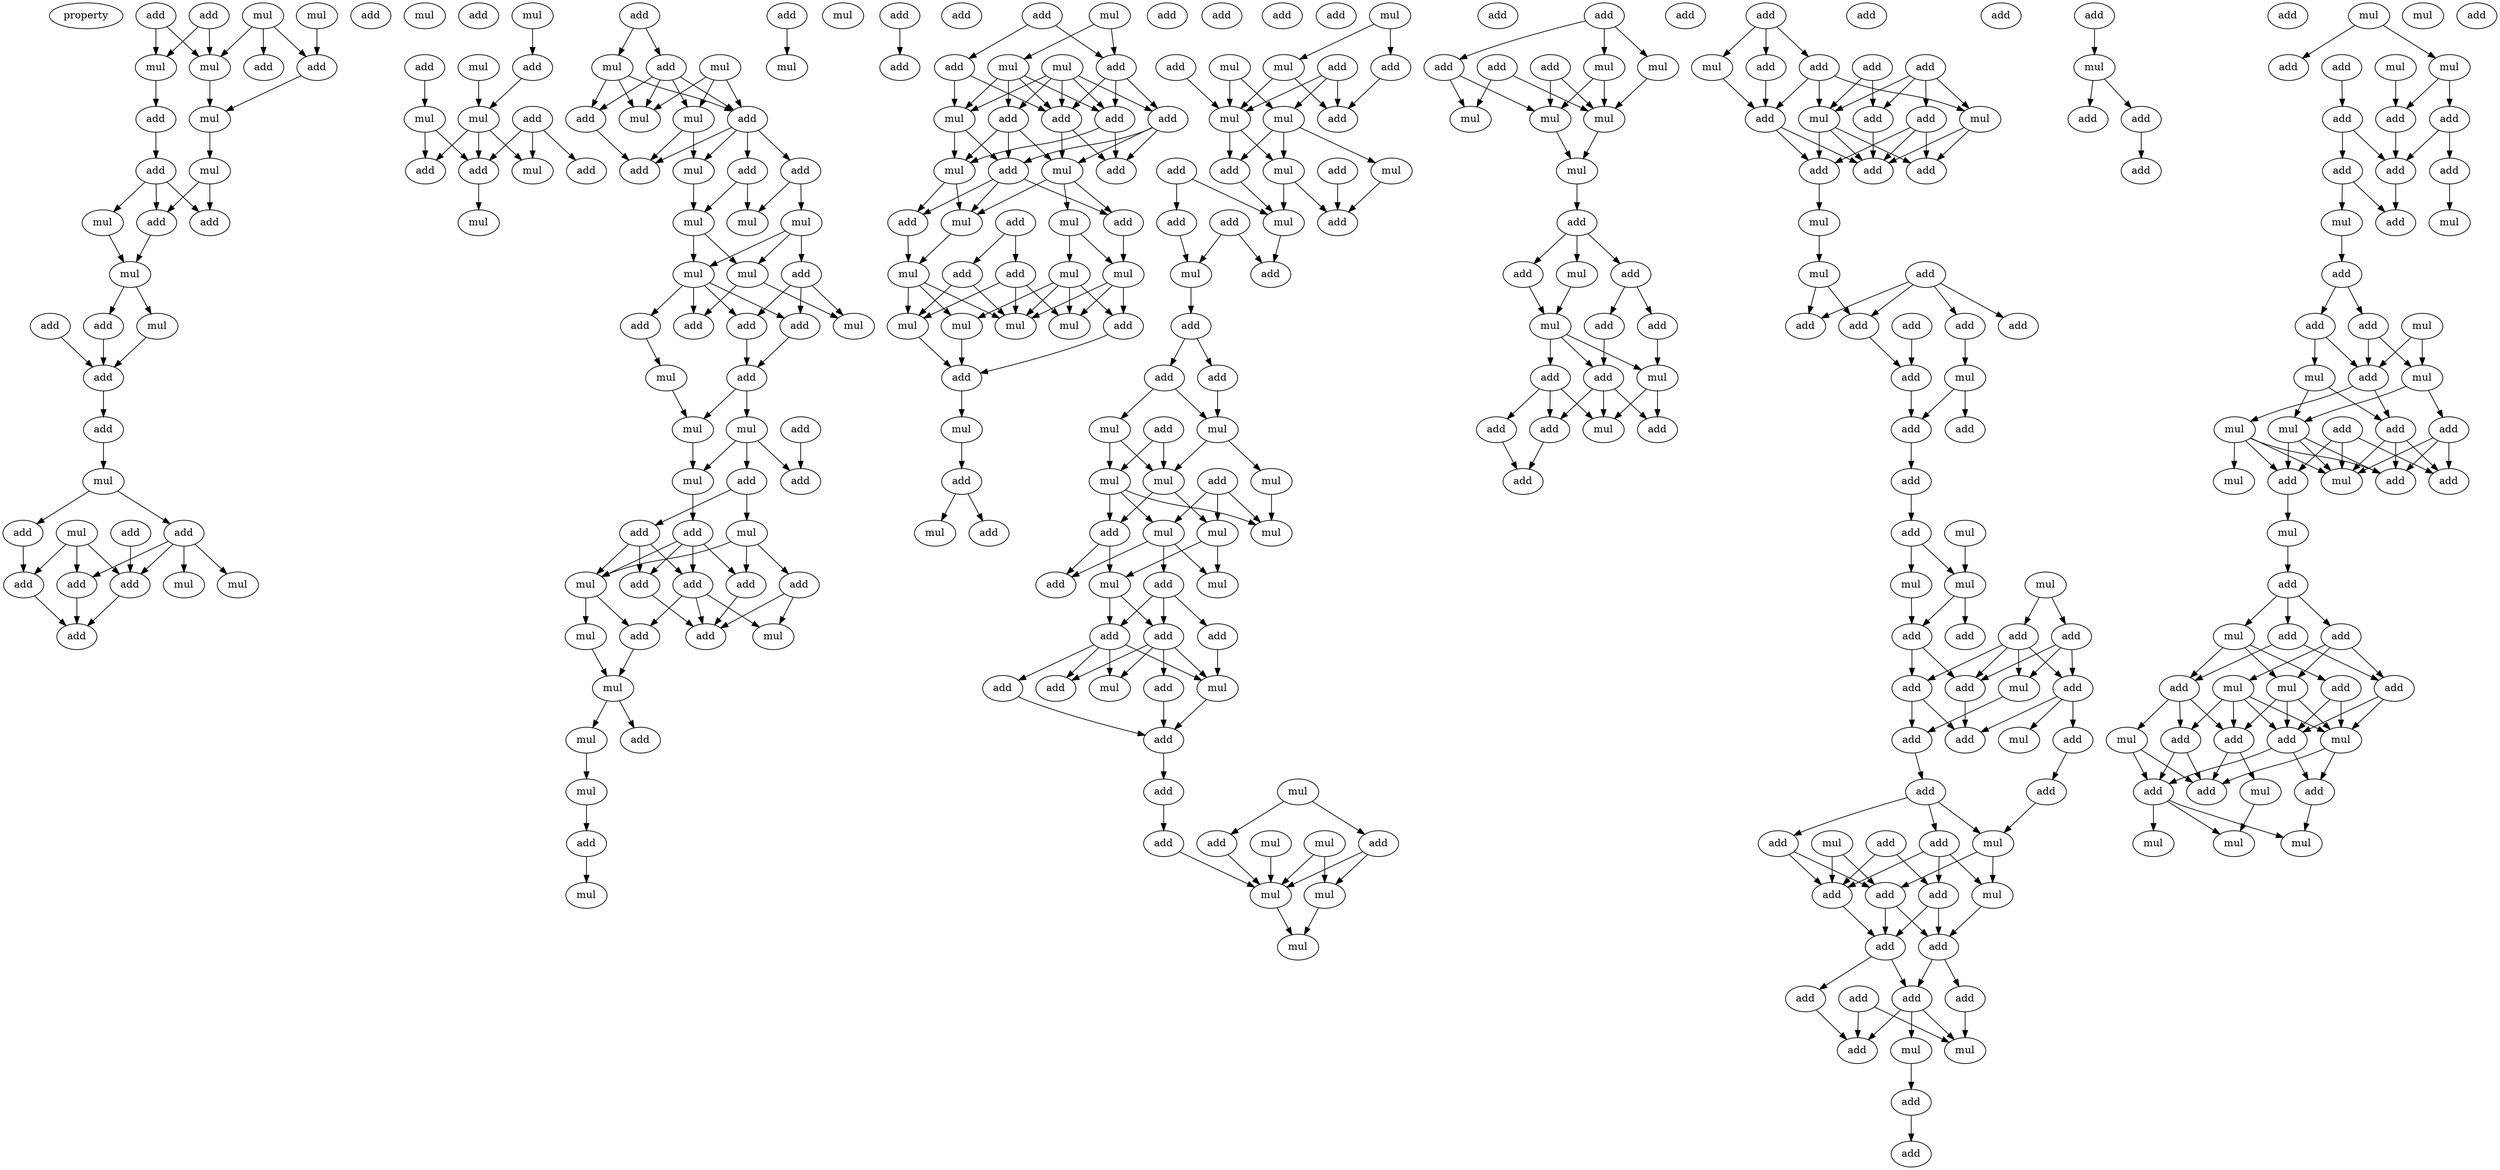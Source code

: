 digraph {
    node [fontcolor=black]
    property [mul=2,lf=1.1]
    0 [ label = mul ];
    1 [ label = add ];
    2 [ label = add ];
    3 [ label = mul ];
    4 [ label = add ];
    5 [ label = mul ];
    6 [ label = mul ];
    7 [ label = add ];
    8 [ label = add ];
    9 [ label = add ];
    10 [ label = mul ];
    11 [ label = add ];
    12 [ label = mul ];
    13 [ label = add ];
    14 [ label = add ];
    15 [ label = mul ];
    16 [ label = mul ];
    17 [ label = add ];
    18 [ label = mul ];
    19 [ label = mul ];
    20 [ label = add ];
    21 [ label = add ];
    22 [ label = add ];
    23 [ label = add ];
    24 [ label = mul ];
    25 [ label = mul ];
    26 [ label = add ];
    27 [ label = add ];
    28 [ label = add ];
    29 [ label = add ];
    30 [ label = add ];
    31 [ label = mul ];
    32 [ label = add ];
    33 [ label = mul ];
    34 [ label = add ];
    35 [ label = mul ];
    36 [ label = add ];
    37 [ label = mul ];
    38 [ label = add ];
    39 [ label = mul ];
    40 [ label = add ];
    41 [ label = mul ];
    42 [ label = add ];
    43 [ label = add ];
    44 [ label = mul ];
    45 [ label = add ];
    46 [ label = mul ];
    47 [ label = add ];
    48 [ label = add ];
    49 [ label = mul ];
    50 [ label = mul ];
    51 [ label = add ];
    52 [ label = add ];
    53 [ label = mul ];
    54 [ label = mul ];
    55 [ label = add ];
    56 [ label = mul ];
    57 [ label = add ];
    58 [ label = add ];
    59 [ label = mul ];
    60 [ label = mul ];
    61 [ label = mul ];
    62 [ label = mul ];
    63 [ label = add ];
    64 [ label = mul ];
    65 [ label = add ];
    66 [ label = add ];
    67 [ label = add ];
    68 [ label = add ];
    69 [ label = mul ];
    70 [ label = add ];
    71 [ label = mul ];
    72 [ label = mul ];
    73 [ label = add ];
    74 [ label = mul ];
    75 [ label = add ];
    76 [ label = mul ];
    77 [ label = add ];
    78 [ label = add ];
    79 [ label = mul ];
    80 [ label = add ];
    81 [ label = add ];
    82 [ label = mul ];
    83 [ label = add ];
    84 [ label = add ];
    85 [ label = add ];
    86 [ label = add ];
    87 [ label = mul ];
    88 [ label = mul ];
    89 [ label = add ];
    90 [ label = mul ];
    91 [ label = add ];
    92 [ label = mul ];
    93 [ label = add ];
    94 [ label = mul ];
    95 [ label = mul ];
    96 [ label = add ];
    97 [ label = mul ];
    98 [ label = add ];
    99 [ label = add ];
    100 [ label = mul ];
    101 [ label = add ];
    102 [ label = add ];
    103 [ label = add ];
    104 [ label = mul ];
    105 [ label = mul ];
    106 [ label = mul ];
    107 [ label = add ];
    108 [ label = add ];
    109 [ label = mul ];
    110 [ label = add ];
    111 [ label = add ];
    112 [ label = add ];
    113 [ label = add ];
    114 [ label = mul ];
    115 [ label = add ];
    116 [ label = add ];
    117 [ label = mul ];
    118 [ label = add ];
    119 [ label = mul ];
    120 [ label = add ];
    121 [ label = add ];
    122 [ label = mul ];
    123 [ label = mul ];
    124 [ label = add ];
    125 [ label = add ];
    126 [ label = mul ];
    127 [ label = mul ];
    128 [ label = mul ];
    129 [ label = add ];
    130 [ label = mul ];
    131 [ label = mul ];
    132 [ label = mul ];
    133 [ label = add ];
    134 [ label = add ];
    135 [ label = mul ];
    136 [ label = add ];
    137 [ label = add ];
    138 [ label = add ];
    139 [ label = mul ];
    140 [ label = add ];
    141 [ label = mul ];
    142 [ label = mul ];
    143 [ label = add ];
    144 [ label = mul ];
    145 [ label = add ];
    146 [ label = add ];
    147 [ label = mul ];
    148 [ label = mul ];
    149 [ label = add ];
    150 [ label = mul ];
    151 [ label = add ];
    152 [ label = add ];
    153 [ label = add ];
    154 [ label = mul ];
    155 [ label = add ];
    156 [ label = add ];
    157 [ label = mul ];
    158 [ label = add ];
    159 [ label = add ];
    160 [ label = mul ];
    161 [ label = add ];
    162 [ label = add ];
    163 [ label = add ];
    164 [ label = mul ];
    165 [ label = add ];
    166 [ label = mul ];
    167 [ label = mul ];
    168 [ label = mul ];
    169 [ label = mul ];
    170 [ label = add ];
    171 [ label = mul ];
    172 [ label = mul ];
    173 [ label = add ];
    174 [ label = mul ];
    175 [ label = add ];
    176 [ label = mul ];
    177 [ label = mul ];
    178 [ label = add ];
    179 [ label = add ];
    180 [ label = add ];
    181 [ label = add ];
    182 [ label = add ];
    183 [ label = mul ];
    184 [ label = add ];
    185 [ label = add ];
    186 [ label = mul ];
    187 [ label = add ];
    188 [ label = mul ];
    189 [ label = add ];
    190 [ label = mul ];
    191 [ label = mul ];
    192 [ label = add ];
    193 [ label = add ];
    194 [ label = add ];
    195 [ label = mul ];
    196 [ label = mul ];
    197 [ label = add ];
    198 [ label = mul ];
    199 [ label = add ];
    200 [ label = mul ];
    201 [ label = mul ];
    202 [ label = add ];
    203 [ label = add ];
    204 [ label = add ];
    205 [ label = mul ];
    206 [ label = mul ];
    207 [ label = mul ];
    208 [ label = mul ];
    209 [ label = add ];
    210 [ label = add ];
    211 [ label = add ];
    212 [ label = mul ];
    213 [ label = add ];
    214 [ label = mul ];
    215 [ label = add ];
    216 [ label = add ];
    217 [ label = mul ];
    218 [ label = add ];
    219 [ label = add ];
    220 [ label = add ];
    221 [ label = add ];
    222 [ label = mul ];
    223 [ label = add ];
    224 [ label = add ];
    225 [ label = add ];
    226 [ label = add ];
    227 [ label = add ];
    228 [ label = add ];
    229 [ label = mul ];
    230 [ label = add ];
    231 [ label = add ];
    232 [ label = mul ];
    233 [ label = add ];
    234 [ label = add ];
    235 [ label = mul ];
    236 [ label = add ];
    237 [ label = add ];
    238 [ label = add ];
    239 [ label = mul ];
    240 [ label = mul ];
    241 [ label = add ];
    242 [ label = add ];
    243 [ label = add ];
    244 [ label = add ];
    245 [ label = add ];
    246 [ label = add ];
    247 [ label = mul ];
    248 [ label = add ];
    249 [ label = add ];
    250 [ label = add ];
    251 [ label = add ];
    252 [ label = add ];
    253 [ label = add ];
    254 [ label = mul ];
    255 [ label = mul ];
    256 [ label = mul ];
    257 [ label = mul ];
    258 [ label = add ];
    259 [ label = add ];
    260 [ label = add ];
    261 [ label = add ];
    262 [ label = add ];
    263 [ label = add ];
    264 [ label = mul ];
    265 [ label = add ];
    266 [ label = mul ];
    267 [ label = add ];
    268 [ label = add ];
    269 [ label = add ];
    270 [ label = add ];
    271 [ label = add ];
    272 [ label = mul ];
    273 [ label = add ];
    274 [ label = add ];
    275 [ label = add ];
    276 [ label = mul ];
    277 [ label = add ];
    278 [ label = add ];
    279 [ label = mul ];
    280 [ label = add ];
    281 [ label = add ];
    282 [ label = add ];
    283 [ label = add ];
    284 [ label = add ];
    285 [ label = add ];
    286 [ label = add ];
    287 [ label = mul ];
    288 [ label = add ];
    289 [ label = mul ];
    290 [ label = add ];
    291 [ label = add ];
    292 [ label = add ];
    293 [ label = add ];
    294 [ label = mul ];
    295 [ label = add ];
    296 [ label = add ];
    297 [ label = add ];
    298 [ label = mul ];
    299 [ label = add ];
    300 [ label = add ];
    301 [ label = add ];
    302 [ label = mul ];
    303 [ label = mul ];
    304 [ label = add ];
    305 [ label = add ];
    306 [ label = add ];
    307 [ label = add ];
    308 [ label = add ];
    309 [ label = add ];
    310 [ label = mul ];
    311 [ label = mul ];
    312 [ label = add ];
    313 [ label = add ];
    314 [ label = mul ];
    315 [ label = add ];
    316 [ label = add ];
    317 [ label = mul ];
    318 [ label = add ];
    319 [ label = mul ];
    320 [ label = add ];
    321 [ label = mul ];
    322 [ label = add ];
    323 [ label = add ];
    324 [ label = mul ];
    325 [ label = mul ];
    326 [ label = mul ];
    327 [ label = add ];
    328 [ label = add ];
    329 [ label = add ];
    330 [ label = mul ];
    331 [ label = add ];
    332 [ label = mul ];
    333 [ label = add ];
    334 [ label = add ];
    335 [ label = mul ];
    336 [ label = mul ];
    337 [ label = add ];
    338 [ label = add ];
    339 [ label = add ];
    340 [ label = mul ];
    341 [ label = add ];
    342 [ label = add ];
    343 [ label = mul ];
    344 [ label = mul ];
    345 [ label = add ];
    346 [ label = add ];
    347 [ label = mul ];
    348 [ label = add ];
    349 [ label = add ];
    350 [ label = mul ];
    351 [ label = mul ];
    352 [ label = mul ];
    353 [ label = add ];
    0 -> 8 [ name = 0 ];
    1 -> 5 [ name = 1 ];
    1 -> 6 [ name = 2 ];
    2 -> 5 [ name = 3 ];
    2 -> 6 [ name = 4 ];
    3 -> 6 [ name = 5 ];
    3 -> 7 [ name = 6 ];
    3 -> 8 [ name = 7 ];
    5 -> 9 [ name = 8 ];
    6 -> 10 [ name = 9 ];
    8 -> 10 [ name = 10 ];
    9 -> 11 [ name = 11 ];
    10 -> 12 [ name = 12 ];
    11 -> 13 [ name = 13 ];
    11 -> 14 [ name = 14 ];
    11 -> 15 [ name = 15 ];
    12 -> 13 [ name = 16 ];
    12 -> 14 [ name = 17 ];
    13 -> 16 [ name = 18 ];
    15 -> 16 [ name = 19 ];
    16 -> 18 [ name = 20 ];
    16 -> 21 [ name = 21 ];
    17 -> 22 [ name = 22 ];
    18 -> 22 [ name = 23 ];
    21 -> 22 [ name = 24 ];
    22 -> 23 [ name = 25 ];
    23 -> 24 [ name = 26 ];
    24 -> 26 [ name = 27 ];
    24 -> 28 [ name = 28 ];
    25 -> 29 [ name = 29 ];
    25 -> 30 [ name = 30 ];
    25 -> 32 [ name = 31 ];
    26 -> 30 [ name = 32 ];
    27 -> 32 [ name = 33 ];
    28 -> 29 [ name = 34 ];
    28 -> 31 [ name = 35 ];
    28 -> 32 [ name = 36 ];
    28 -> 33 [ name = 37 ];
    29 -> 34 [ name = 38 ];
    30 -> 34 [ name = 39 ];
    32 -> 34 [ name = 40 ];
    35 -> 36 [ name = 41 ];
    36 -> 41 [ name = 42 ];
    37 -> 41 [ name = 43 ];
    38 -> 39 [ name = 44 ];
    39 -> 42 [ name = 45 ];
    39 -> 43 [ name = 46 ];
    40 -> 42 [ name = 47 ];
    40 -> 44 [ name = 48 ];
    40 -> 45 [ name = 49 ];
    41 -> 42 [ name = 50 ];
    41 -> 43 [ name = 51 ];
    41 -> 44 [ name = 52 ];
    42 -> 46 [ name = 53 ];
    47 -> 48 [ name = 54 ];
    47 -> 49 [ name = 55 ];
    48 -> 51 [ name = 56 ];
    48 -> 52 [ name = 57 ];
    48 -> 53 [ name = 58 ];
    48 -> 54 [ name = 59 ];
    49 -> 51 [ name = 60 ];
    49 -> 52 [ name = 61 ];
    49 -> 53 [ name = 62 ];
    50 -> 52 [ name = 63 ];
    50 -> 53 [ name = 64 ];
    50 -> 54 [ name = 65 ];
    51 -> 58 [ name = 66 ];
    52 -> 55 [ name = 67 ];
    52 -> 56 [ name = 68 ];
    52 -> 57 [ name = 69 ];
    52 -> 58 [ name = 70 ];
    54 -> 56 [ name = 71 ];
    54 -> 58 [ name = 72 ];
    55 -> 59 [ name = 73 ];
    55 -> 60 [ name = 74 ];
    56 -> 61 [ name = 75 ];
    57 -> 60 [ name = 76 ];
    57 -> 61 [ name = 77 ];
    59 -> 62 [ name = 78 ];
    59 -> 63 [ name = 79 ];
    59 -> 64 [ name = 80 ];
    61 -> 62 [ name = 81 ];
    61 -> 64 [ name = 82 ];
    62 -> 65 [ name = 83 ];
    62 -> 66 [ name = 84 ];
    62 -> 67 [ name = 85 ];
    62 -> 68 [ name = 86 ];
    63 -> 66 [ name = 87 ];
    63 -> 68 [ name = 88 ];
    63 -> 69 [ name = 89 ];
    64 -> 65 [ name = 90 ];
    64 -> 69 [ name = 91 ];
    66 -> 70 [ name = 92 ];
    67 -> 71 [ name = 93 ];
    68 -> 70 [ name = 94 ];
    70 -> 72 [ name = 95 ];
    70 -> 74 [ name = 96 ];
    71 -> 72 [ name = 97 ];
    72 -> 76 [ name = 98 ];
    73 -> 77 [ name = 99 ];
    74 -> 75 [ name = 100 ];
    74 -> 76 [ name = 101 ];
    74 -> 77 [ name = 102 ];
    75 -> 78 [ name = 103 ];
    75 -> 79 [ name = 104 ];
    76 -> 80 [ name = 105 ];
    78 -> 81 [ name = 106 ];
    78 -> 82 [ name = 107 ];
    78 -> 84 [ name = 108 ];
    79 -> 82 [ name = 109 ];
    79 -> 83 [ name = 110 ];
    79 -> 85 [ name = 111 ];
    80 -> 81 [ name = 112 ];
    80 -> 82 [ name = 113 ];
    80 -> 84 [ name = 114 ];
    80 -> 85 [ name = 115 ];
    81 -> 89 [ name = 116 ];
    82 -> 86 [ name = 117 ];
    82 -> 87 [ name = 118 ];
    83 -> 88 [ name = 119 ];
    83 -> 89 [ name = 120 ];
    84 -> 86 [ name = 121 ];
    84 -> 88 [ name = 122 ];
    84 -> 89 [ name = 123 ];
    85 -> 89 [ name = 124 ];
    86 -> 90 [ name = 125 ];
    87 -> 90 [ name = 126 ];
    90 -> 92 [ name = 127 ];
    90 -> 93 [ name = 128 ];
    91 -> 94 [ name = 129 ];
    92 -> 95 [ name = 130 ];
    95 -> 96 [ name = 131 ];
    96 -> 100 [ name = 132 ];
    98 -> 101 [ name = 133 ];
    102 -> 107 [ name = 134 ];
    102 -> 108 [ name = 135 ];
    104 -> 106 [ name = 136 ];
    104 -> 107 [ name = 137 ];
    105 -> 109 [ name = 138 ];
    105 -> 110 [ name = 139 ];
    105 -> 111 [ name = 140 ];
    105 -> 112 [ name = 141 ];
    105 -> 113 [ name = 142 ];
    106 -> 109 [ name = 143 ];
    106 -> 110 [ name = 144 ];
    106 -> 112 [ name = 145 ];
    106 -> 113 [ name = 146 ];
    107 -> 111 [ name = 147 ];
    107 -> 112 [ name = 148 ];
    107 -> 113 [ name = 149 ];
    108 -> 109 [ name = 150 ];
    108 -> 113 [ name = 151 ];
    109 -> 116 [ name = 152 ];
    109 -> 117 [ name = 153 ];
    110 -> 114 [ name = 154 ];
    110 -> 116 [ name = 155 ];
    110 -> 117 [ name = 156 ];
    111 -> 114 [ name = 157 ];
    111 -> 115 [ name = 158 ];
    111 -> 116 [ name = 159 ];
    112 -> 115 [ name = 160 ];
    112 -> 117 [ name = 161 ];
    113 -> 114 [ name = 162 ];
    113 -> 115 [ name = 163 ];
    114 -> 119 [ name = 164 ];
    114 -> 121 [ name = 165 ];
    114 -> 122 [ name = 166 ];
    116 -> 119 [ name = 167 ];
    116 -> 120 [ name = 168 ];
    116 -> 121 [ name = 169 ];
    117 -> 119 [ name = 170 ];
    117 -> 120 [ name = 171 ];
    118 -> 124 [ name = 172 ];
    118 -> 125 [ name = 173 ];
    119 -> 126 [ name = 174 ];
    120 -> 126 [ name = 175 ];
    121 -> 123 [ name = 176 ];
    122 -> 123 [ name = 177 ];
    122 -> 127 [ name = 178 ];
    123 -> 128 [ name = 179 ];
    123 -> 129 [ name = 180 ];
    123 -> 132 [ name = 181 ];
    124 -> 128 [ name = 182 ];
    124 -> 131 [ name = 183 ];
    125 -> 128 [ name = 184 ];
    125 -> 131 [ name = 185 ];
    125 -> 132 [ name = 186 ];
    126 -> 128 [ name = 187 ];
    126 -> 130 [ name = 188 ];
    126 -> 131 [ name = 189 ];
    127 -> 128 [ name = 190 ];
    127 -> 129 [ name = 191 ];
    127 -> 130 [ name = 192 ];
    127 -> 132 [ name = 193 ];
    129 -> 133 [ name = 194 ];
    130 -> 133 [ name = 195 ];
    131 -> 133 [ name = 196 ];
    133 -> 135 [ name = 197 ];
    135 -> 138 [ name = 198 ];
    138 -> 139 [ name = 199 ];
    138 -> 140 [ name = 200 ];
    141 -> 142 [ name = 201 ];
    141 -> 143 [ name = 202 ];
    142 -> 148 [ name = 203 ];
    142 -> 149 [ name = 204 ];
    143 -> 149 [ name = 205 ];
    144 -> 147 [ name = 206 ];
    144 -> 148 [ name = 207 ];
    145 -> 147 [ name = 208 ];
    145 -> 148 [ name = 209 ];
    145 -> 149 [ name = 210 ];
    146 -> 148 [ name = 211 ];
    147 -> 150 [ name = 212 ];
    147 -> 153 [ name = 213 ];
    147 -> 154 [ name = 214 ];
    148 -> 153 [ name = 215 ];
    148 -> 154 [ name = 216 ];
    150 -> 155 [ name = 217 ];
    151 -> 155 [ name = 218 ];
    152 -> 157 [ name = 219 ];
    152 -> 158 [ name = 220 ];
    153 -> 157 [ name = 221 ];
    154 -> 155 [ name = 222 ];
    154 -> 157 [ name = 223 ];
    156 -> 159 [ name = 224 ];
    156 -> 160 [ name = 225 ];
    157 -> 159 [ name = 226 ];
    158 -> 160 [ name = 227 ];
    160 -> 161 [ name = 228 ];
    161 -> 162 [ name = 229 ];
    161 -> 163 [ name = 230 ];
    162 -> 164 [ name = 231 ];
    162 -> 166 [ name = 232 ];
    163 -> 166 [ name = 233 ];
    164 -> 168 [ name = 234 ];
    164 -> 169 [ name = 235 ];
    165 -> 168 [ name = 236 ];
    165 -> 169 [ name = 237 ];
    166 -> 167 [ name = 238 ];
    166 -> 169 [ name = 239 ];
    167 -> 174 [ name = 240 ];
    168 -> 172 [ name = 241 ];
    168 -> 173 [ name = 242 ];
    168 -> 174 [ name = 243 ];
    169 -> 171 [ name = 244 ];
    169 -> 173 [ name = 245 ];
    170 -> 171 [ name = 246 ];
    170 -> 172 [ name = 247 ];
    170 -> 174 [ name = 248 ];
    171 -> 176 [ name = 249 ];
    171 -> 177 [ name = 250 ];
    172 -> 175 [ name = 251 ];
    172 -> 176 [ name = 252 ];
    172 -> 178 [ name = 253 ];
    173 -> 177 [ name = 254 ];
    173 -> 178 [ name = 255 ];
    175 -> 179 [ name = 256 ];
    175 -> 180 [ name = 257 ];
    175 -> 181 [ name = 258 ];
    177 -> 179 [ name = 259 ];
    177 -> 180 [ name = 260 ];
    179 -> 183 [ name = 261 ];
    179 -> 184 [ name = 262 ];
    179 -> 185 [ name = 263 ];
    179 -> 186 [ name = 264 ];
    180 -> 182 [ name = 265 ];
    180 -> 183 [ name = 266 ];
    180 -> 184 [ name = 267 ];
    180 -> 186 [ name = 268 ];
    181 -> 186 [ name = 269 ];
    182 -> 187 [ name = 270 ];
    185 -> 187 [ name = 271 ];
    186 -> 187 [ name = 272 ];
    187 -> 189 [ name = 273 ];
    188 -> 192 [ name = 274 ];
    188 -> 194 [ name = 275 ];
    189 -> 193 [ name = 276 ];
    190 -> 195 [ name = 277 ];
    190 -> 196 [ name = 278 ];
    191 -> 195 [ name = 279 ];
    192 -> 195 [ name = 280 ];
    193 -> 195 [ name = 281 ];
    194 -> 195 [ name = 282 ];
    194 -> 196 [ name = 283 ];
    195 -> 198 [ name = 284 ];
    196 -> 198 [ name = 285 ];
    199 -> 200 [ name = 286 ];
    199 -> 201 [ name = 287 ];
    199 -> 202 [ name = 288 ];
    200 -> 205 [ name = 289 ];
    201 -> 205 [ name = 290 ];
    201 -> 206 [ name = 291 ];
    202 -> 206 [ name = 292 ];
    202 -> 207 [ name = 293 ];
    203 -> 205 [ name = 294 ];
    203 -> 206 [ name = 295 ];
    204 -> 205 [ name = 296 ];
    204 -> 207 [ name = 297 ];
    205 -> 208 [ name = 298 ];
    206 -> 208 [ name = 299 ];
    208 -> 209 [ name = 300 ];
    209 -> 211 [ name = 301 ];
    209 -> 212 [ name = 302 ];
    209 -> 213 [ name = 303 ];
    211 -> 214 [ name = 304 ];
    212 -> 214 [ name = 305 ];
    213 -> 215 [ name = 306 ];
    213 -> 216 [ name = 307 ];
    214 -> 217 [ name = 308 ];
    214 -> 218 [ name = 309 ];
    214 -> 219 [ name = 310 ];
    215 -> 217 [ name = 311 ];
    216 -> 218 [ name = 312 ];
    217 -> 221 [ name = 313 ];
    217 -> 222 [ name = 314 ];
    218 -> 221 [ name = 315 ];
    218 -> 222 [ name = 316 ];
    218 -> 223 [ name = 317 ];
    219 -> 220 [ name = 318 ];
    219 -> 222 [ name = 319 ];
    219 -> 223 [ name = 320 ];
    220 -> 224 [ name = 321 ];
    223 -> 224 [ name = 322 ];
    225 -> 227 [ name = 323 ];
    225 -> 228 [ name = 324 ];
    225 -> 229 [ name = 325 ];
    226 -> 234 [ name = 326 ];
    226 -> 235 [ name = 327 ];
    227 -> 231 [ name = 328 ];
    228 -> 231 [ name = 329 ];
    228 -> 232 [ name = 330 ];
    228 -> 235 [ name = 331 ];
    229 -> 231 [ name = 332 ];
    230 -> 232 [ name = 333 ];
    230 -> 233 [ name = 334 ];
    230 -> 234 [ name = 335 ];
    230 -> 235 [ name = 336 ];
    231 -> 236 [ name = 337 ];
    231 -> 237 [ name = 338 ];
    232 -> 236 [ name = 339 ];
    232 -> 238 [ name = 340 ];
    233 -> 236 [ name = 341 ];
    233 -> 237 [ name = 342 ];
    233 -> 238 [ name = 343 ];
    234 -> 236 [ name = 344 ];
    235 -> 236 [ name = 345 ];
    235 -> 237 [ name = 346 ];
    235 -> 238 [ name = 347 ];
    237 -> 239 [ name = 348 ];
    239 -> 240 [ name = 349 ];
    240 -> 242 [ name = 350 ];
    240 -> 246 [ name = 351 ];
    241 -> 242 [ name = 352 ];
    241 -> 243 [ name = 353 ];
    241 -> 245 [ name = 354 ];
    241 -> 246 [ name = 355 ];
    244 -> 248 [ name = 356 ];
    245 -> 247 [ name = 357 ];
    246 -> 248 [ name = 358 ];
    247 -> 249 [ name = 359 ];
    247 -> 250 [ name = 360 ];
    248 -> 250 [ name = 361 ];
    250 -> 251 [ name = 362 ];
    251 -> 253 [ name = 363 ];
    253 -> 256 [ name = 364 ];
    253 -> 257 [ name = 365 ];
    254 -> 257 [ name = 366 ];
    255 -> 258 [ name = 367 ];
    255 -> 260 [ name = 368 ];
    256 -> 261 [ name = 369 ];
    257 -> 259 [ name = 370 ];
    257 -> 261 [ name = 371 ];
    258 -> 263 [ name = 372 ];
    258 -> 264 [ name = 373 ];
    258 -> 265 [ name = 374 ];
    260 -> 262 [ name = 375 ];
    260 -> 263 [ name = 376 ];
    260 -> 264 [ name = 377 ];
    260 -> 265 [ name = 378 ];
    261 -> 262 [ name = 379 ];
    261 -> 263 [ name = 380 ];
    262 -> 267 [ name = 381 ];
    262 -> 268 [ name = 382 ];
    263 -> 268 [ name = 383 ];
    264 -> 267 [ name = 384 ];
    265 -> 266 [ name = 385 ];
    265 -> 268 [ name = 386 ];
    265 -> 269 [ name = 387 ];
    267 -> 271 [ name = 388 ];
    269 -> 270 [ name = 389 ];
    270 -> 272 [ name = 390 ];
    271 -> 272 [ name = 391 ];
    271 -> 274 [ name = 392 ];
    271 -> 275 [ name = 393 ];
    272 -> 278 [ name = 394 ];
    272 -> 279 [ name = 395 ];
    273 -> 277 [ name = 396 ];
    273 -> 280 [ name = 397 ];
    274 -> 277 [ name = 398 ];
    274 -> 279 [ name = 399 ];
    274 -> 280 [ name = 400 ];
    275 -> 278 [ name = 401 ];
    275 -> 280 [ name = 402 ];
    276 -> 278 [ name = 403 ];
    276 -> 280 [ name = 404 ];
    277 -> 281 [ name = 405 ];
    277 -> 282 [ name = 406 ];
    278 -> 281 [ name = 407 ];
    278 -> 282 [ name = 408 ];
    279 -> 282 [ name = 409 ];
    280 -> 281 [ name = 410 ];
    281 -> 284 [ name = 411 ];
    281 -> 286 [ name = 412 ];
    282 -> 284 [ name = 413 ];
    282 -> 285 [ name = 414 ];
    283 -> 287 [ name = 415 ];
    283 -> 288 [ name = 416 ];
    284 -> 287 [ name = 417 ];
    284 -> 288 [ name = 418 ];
    284 -> 289 [ name = 419 ];
    285 -> 287 [ name = 420 ];
    286 -> 288 [ name = 421 ];
    289 -> 290 [ name = 422 ];
    290 -> 293 [ name = 423 ];
    292 -> 294 [ name = 424 ];
    294 -> 295 [ name = 425 ];
    294 -> 296 [ name = 426 ];
    296 -> 299 [ name = 427 ];
    298 -> 301 [ name = 428 ];
    298 -> 302 [ name = 429 ];
    300 -> 306 [ name = 430 ];
    302 -> 304 [ name = 431 ];
    302 -> 305 [ name = 432 ];
    303 -> 304 [ name = 433 ];
    304 -> 309 [ name = 434 ];
    305 -> 308 [ name = 435 ];
    305 -> 309 [ name = 436 ];
    306 -> 307 [ name = 437 ];
    306 -> 309 [ name = 438 ];
    307 -> 311 [ name = 439 ];
    307 -> 312 [ name = 440 ];
    308 -> 310 [ name = 441 ];
    309 -> 312 [ name = 442 ];
    311 -> 313 [ name = 443 ];
    313 -> 315 [ name = 444 ];
    313 -> 316 [ name = 445 ];
    314 -> 318 [ name = 446 ];
    314 -> 319 [ name = 447 ];
    315 -> 318 [ name = 448 ];
    315 -> 319 [ name = 449 ];
    316 -> 317 [ name = 450 ];
    316 -> 318 [ name = 451 ];
    317 -> 320 [ name = 452 ];
    317 -> 324 [ name = 453 ];
    318 -> 320 [ name = 454 ];
    318 -> 321 [ name = 455 ];
    319 -> 323 [ name = 456 ];
    319 -> 324 [ name = 457 ];
    320 -> 325 [ name = 458 ];
    320 -> 328 [ name = 459 ];
    320 -> 329 [ name = 460 ];
    321 -> 325 [ name = 461 ];
    321 -> 326 [ name = 462 ];
    321 -> 327 [ name = 463 ];
    321 -> 328 [ name = 464 ];
    322 -> 325 [ name = 465 ];
    322 -> 327 [ name = 466 ];
    322 -> 329 [ name = 467 ];
    323 -> 325 [ name = 468 ];
    323 -> 328 [ name = 469 ];
    323 -> 329 [ name = 470 ];
    324 -> 325 [ name = 471 ];
    324 -> 327 [ name = 472 ];
    324 -> 328 [ name = 473 ];
    327 -> 330 [ name = 474 ];
    330 -> 331 [ name = 475 ];
    331 -> 333 [ name = 476 ];
    331 -> 334 [ name = 477 ];
    331 -> 335 [ name = 478 ];
    333 -> 336 [ name = 479 ];
    333 -> 339 [ name = 480 ];
    333 -> 340 [ name = 481 ];
    334 -> 338 [ name = 482 ];
    334 -> 339 [ name = 483 ];
    335 -> 336 [ name = 484 ];
    335 -> 337 [ name = 485 ];
    335 -> 338 [ name = 486 ];
    336 -> 342 [ name = 487 ];
    336 -> 344 [ name = 488 ];
    336 -> 345 [ name = 489 ];
    337 -> 344 [ name = 490 ];
    337 -> 345 [ name = 491 ];
    338 -> 341 [ name = 492 ];
    338 -> 342 [ name = 493 ];
    338 -> 343 [ name = 494 ];
    339 -> 344 [ name = 495 ];
    339 -> 345 [ name = 496 ];
    340 -> 341 [ name = 497 ];
    340 -> 342 [ name = 498 ];
    340 -> 344 [ name = 499 ];
    340 -> 345 [ name = 500 ];
    341 -> 346 [ name = 501 ];
    341 -> 349 [ name = 502 ];
    342 -> 347 [ name = 503 ];
    342 -> 349 [ name = 504 ];
    343 -> 346 [ name = 505 ];
    343 -> 349 [ name = 506 ];
    344 -> 348 [ name = 507 ];
    344 -> 349 [ name = 508 ];
    345 -> 346 [ name = 509 ];
    345 -> 348 [ name = 510 ];
    346 -> 350 [ name = 511 ];
    346 -> 351 [ name = 512 ];
    346 -> 352 [ name = 513 ];
    347 -> 352 [ name = 514 ];
    348 -> 350 [ name = 515 ];
}
